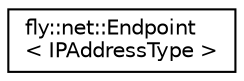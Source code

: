 digraph "Graphical Class Hierarchy"
{
 // LATEX_PDF_SIZE
  edge [fontname="Helvetica",fontsize="10",labelfontname="Helvetica",labelfontsize="10"];
  node [fontname="Helvetica",fontsize="10",shape=record];
  rankdir="LR";
  Node0 [label="fly::net::Endpoint\l\< IPAddressType \>",height=0.2,width=0.4,color="black", fillcolor="white", style="filled",URL="$classfly_1_1net_1_1_endpoint.html",tooltip=" "];
}
